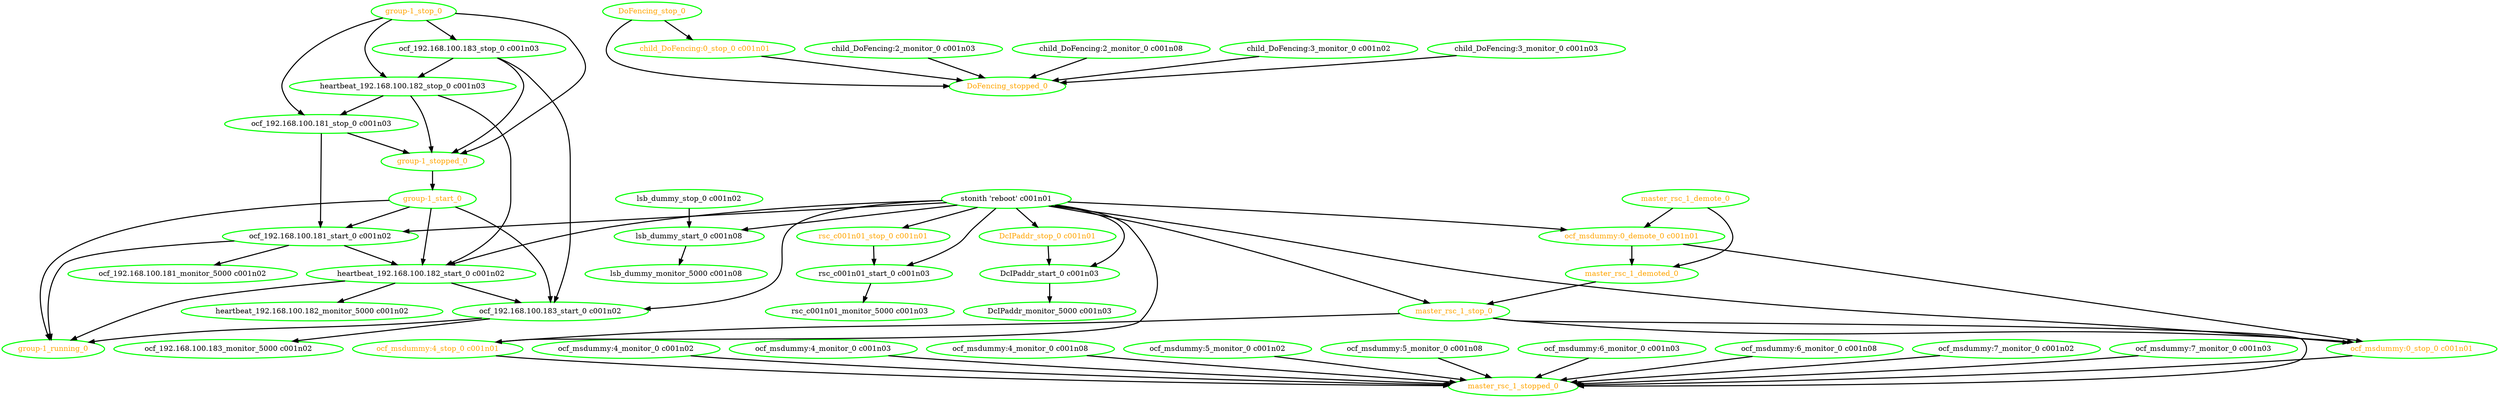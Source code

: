 digraph "g" {
"DcIPaddr_monitor_5000 c001n03" [ style=bold color="green" fontcolor="black"]
"DcIPaddr_start_0 c001n03" -> "DcIPaddr_monitor_5000 c001n03" [ style = bold]
"DcIPaddr_start_0 c001n03" [ style=bold color="green" fontcolor="black"]
"DcIPaddr_stop_0 c001n01" -> "DcIPaddr_start_0 c001n03" [ style = bold]
"DcIPaddr_stop_0 c001n01" [ style=bold color="green" fontcolor="orange"]
"DoFencing_stop_0" -> "DoFencing_stopped_0" [ style = bold]
"DoFencing_stop_0" -> "child_DoFencing:0_stop_0 c001n01" [ style = bold]
"DoFencing_stop_0" [ style=bold color="green" fontcolor="orange"]
"DoFencing_stopped_0" [ style=bold color="green" fontcolor="orange"]
"child_DoFencing:0_stop_0 c001n01" -> "DoFencing_stopped_0" [ style = bold]
"child_DoFencing:0_stop_0 c001n01" [ style=bold color="green" fontcolor="orange"]
"child_DoFencing:2_monitor_0 c001n03" -> "DoFencing_stopped_0" [ style = bold]
"child_DoFencing:2_monitor_0 c001n03" [ style=bold color="green" fontcolor="black"]
"child_DoFencing:2_monitor_0 c001n08" -> "DoFencing_stopped_0" [ style = bold]
"child_DoFencing:2_monitor_0 c001n08" [ style=bold color="green" fontcolor="black"]
"child_DoFencing:3_monitor_0 c001n02" -> "DoFencing_stopped_0" [ style = bold]
"child_DoFencing:3_monitor_0 c001n02" [ style=bold color="green" fontcolor="black"]
"child_DoFencing:3_monitor_0 c001n03" -> "DoFencing_stopped_0" [ style = bold]
"child_DoFencing:3_monitor_0 c001n03" [ style=bold color="green" fontcolor="black"]
"group-1_running_0" [ style=bold color="green" fontcolor="orange"]
"group-1_start_0" -> "group-1_running_0" [ style = bold]
"group-1_start_0" -> "heartbeat_192.168.100.182_start_0 c001n02" [ style = bold]
"group-1_start_0" -> "ocf_192.168.100.181_start_0 c001n02" [ style = bold]
"group-1_start_0" -> "ocf_192.168.100.183_start_0 c001n02" [ style = bold]
"group-1_start_0" [ style=bold color="green" fontcolor="orange"]
"group-1_stop_0" -> "group-1_stopped_0" [ style = bold]
"group-1_stop_0" -> "heartbeat_192.168.100.182_stop_0 c001n03" [ style = bold]
"group-1_stop_0" -> "ocf_192.168.100.181_stop_0 c001n03" [ style = bold]
"group-1_stop_0" -> "ocf_192.168.100.183_stop_0 c001n03" [ style = bold]
"group-1_stop_0" [ style=bold color="green" fontcolor="orange"]
"group-1_stopped_0" -> "group-1_start_0" [ style = bold]
"group-1_stopped_0" [ style=bold color="green" fontcolor="orange"]
"heartbeat_192.168.100.182_monitor_5000 c001n02" [ style=bold color="green" fontcolor="black"]
"heartbeat_192.168.100.182_start_0 c001n02" -> "group-1_running_0" [ style = bold]
"heartbeat_192.168.100.182_start_0 c001n02" -> "heartbeat_192.168.100.182_monitor_5000 c001n02" [ style = bold]
"heartbeat_192.168.100.182_start_0 c001n02" -> "ocf_192.168.100.183_start_0 c001n02" [ style = bold]
"heartbeat_192.168.100.182_start_0 c001n02" [ style=bold color="green" fontcolor="black"]
"heartbeat_192.168.100.182_stop_0 c001n03" -> "group-1_stopped_0" [ style = bold]
"heartbeat_192.168.100.182_stop_0 c001n03" -> "heartbeat_192.168.100.182_start_0 c001n02" [ style = bold]
"heartbeat_192.168.100.182_stop_0 c001n03" -> "ocf_192.168.100.181_stop_0 c001n03" [ style = bold]
"heartbeat_192.168.100.182_stop_0 c001n03" [ style=bold color="green" fontcolor="black"]
"lsb_dummy_monitor_5000 c001n08" [ style=bold color="green" fontcolor="black"]
"lsb_dummy_start_0 c001n08" -> "lsb_dummy_monitor_5000 c001n08" [ style = bold]
"lsb_dummy_start_0 c001n08" [ style=bold color="green" fontcolor="black"]
"lsb_dummy_stop_0 c001n02" -> "lsb_dummy_start_0 c001n08" [ style = bold]
"lsb_dummy_stop_0 c001n02" [ style=bold color="green" fontcolor="black"]
"master_rsc_1_demote_0" -> "master_rsc_1_demoted_0" [ style = bold]
"master_rsc_1_demote_0" -> "ocf_msdummy:0_demote_0 c001n01" [ style = bold]
"master_rsc_1_demote_0" [ style=bold color="green" fontcolor="orange"]
"master_rsc_1_demoted_0" -> "master_rsc_1_stop_0" [ style = bold]
"master_rsc_1_demoted_0" [ style=bold color="green" fontcolor="orange"]
"master_rsc_1_stop_0" -> "master_rsc_1_stopped_0" [ style = bold]
"master_rsc_1_stop_0" -> "ocf_msdummy:0_stop_0 c001n01" [ style = bold]
"master_rsc_1_stop_0" -> "ocf_msdummy:4_stop_0 c001n01" [ style = bold]
"master_rsc_1_stop_0" [ style=bold color="green" fontcolor="orange"]
"master_rsc_1_stopped_0" [ style=bold color="green" fontcolor="orange"]
"ocf_192.168.100.181_monitor_5000 c001n02" [ style=bold color="green" fontcolor="black"]
"ocf_192.168.100.181_start_0 c001n02" -> "group-1_running_0" [ style = bold]
"ocf_192.168.100.181_start_0 c001n02" -> "heartbeat_192.168.100.182_start_0 c001n02" [ style = bold]
"ocf_192.168.100.181_start_0 c001n02" -> "ocf_192.168.100.181_monitor_5000 c001n02" [ style = bold]
"ocf_192.168.100.181_start_0 c001n02" [ style=bold color="green" fontcolor="black"]
"ocf_192.168.100.181_stop_0 c001n03" -> "group-1_stopped_0" [ style = bold]
"ocf_192.168.100.181_stop_0 c001n03" -> "ocf_192.168.100.181_start_0 c001n02" [ style = bold]
"ocf_192.168.100.181_stop_0 c001n03" [ style=bold color="green" fontcolor="black"]
"ocf_192.168.100.183_monitor_5000 c001n02" [ style=bold color="green" fontcolor="black"]
"ocf_192.168.100.183_start_0 c001n02" -> "group-1_running_0" [ style = bold]
"ocf_192.168.100.183_start_0 c001n02" -> "ocf_192.168.100.183_monitor_5000 c001n02" [ style = bold]
"ocf_192.168.100.183_start_0 c001n02" [ style=bold color="green" fontcolor="black"]
"ocf_192.168.100.183_stop_0 c001n03" -> "group-1_stopped_0" [ style = bold]
"ocf_192.168.100.183_stop_0 c001n03" -> "heartbeat_192.168.100.182_stop_0 c001n03" [ style = bold]
"ocf_192.168.100.183_stop_0 c001n03" -> "ocf_192.168.100.183_start_0 c001n02" [ style = bold]
"ocf_192.168.100.183_stop_0 c001n03" [ style=bold color="green" fontcolor="black"]
"ocf_msdummy:0_demote_0 c001n01" -> "master_rsc_1_demoted_0" [ style = bold]
"ocf_msdummy:0_demote_0 c001n01" -> "ocf_msdummy:0_stop_0 c001n01" [ style = bold]
"ocf_msdummy:0_demote_0 c001n01" [ style=bold color="green" fontcolor="orange"]
"ocf_msdummy:0_stop_0 c001n01" -> "master_rsc_1_stopped_0" [ style = bold]
"ocf_msdummy:0_stop_0 c001n01" [ style=bold color="green" fontcolor="orange"]
"ocf_msdummy:4_monitor_0 c001n02" -> "master_rsc_1_stopped_0" [ style = bold]
"ocf_msdummy:4_monitor_0 c001n02" [ style=bold color="green" fontcolor="black"]
"ocf_msdummy:4_monitor_0 c001n03" -> "master_rsc_1_stopped_0" [ style = bold]
"ocf_msdummy:4_monitor_0 c001n03" [ style=bold color="green" fontcolor="black"]
"ocf_msdummy:4_monitor_0 c001n08" -> "master_rsc_1_stopped_0" [ style = bold]
"ocf_msdummy:4_monitor_0 c001n08" [ style=bold color="green" fontcolor="black"]
"ocf_msdummy:4_stop_0 c001n01" -> "master_rsc_1_stopped_0" [ style = bold]
"ocf_msdummy:4_stop_0 c001n01" [ style=bold color="green" fontcolor="orange"]
"ocf_msdummy:5_monitor_0 c001n02" -> "master_rsc_1_stopped_0" [ style = bold]
"ocf_msdummy:5_monitor_0 c001n02" [ style=bold color="green" fontcolor="black"]
"ocf_msdummy:5_monitor_0 c001n08" -> "master_rsc_1_stopped_0" [ style = bold]
"ocf_msdummy:5_monitor_0 c001n08" [ style=bold color="green" fontcolor="black"]
"ocf_msdummy:6_monitor_0 c001n03" -> "master_rsc_1_stopped_0" [ style = bold]
"ocf_msdummy:6_monitor_0 c001n03" [ style=bold color="green" fontcolor="black"]
"ocf_msdummy:6_monitor_0 c001n08" -> "master_rsc_1_stopped_0" [ style = bold]
"ocf_msdummy:6_monitor_0 c001n08" [ style=bold color="green" fontcolor="black"]
"ocf_msdummy:7_monitor_0 c001n02" -> "master_rsc_1_stopped_0" [ style = bold]
"ocf_msdummy:7_monitor_0 c001n02" [ style=bold color="green" fontcolor="black"]
"ocf_msdummy:7_monitor_0 c001n03" -> "master_rsc_1_stopped_0" [ style = bold]
"ocf_msdummy:7_monitor_0 c001n03" [ style=bold color="green" fontcolor="black"]
"rsc_c001n01_monitor_5000 c001n03" [ style=bold color="green" fontcolor="black"]
"rsc_c001n01_start_0 c001n03" -> "rsc_c001n01_monitor_5000 c001n03" [ style = bold]
"rsc_c001n01_start_0 c001n03" [ style=bold color="green" fontcolor="black"]
"rsc_c001n01_stop_0 c001n01" -> "rsc_c001n01_start_0 c001n03" [ style = bold]
"rsc_c001n01_stop_0 c001n01" [ style=bold color="green" fontcolor="orange"]
"stonith 'reboot' c001n01" -> "DcIPaddr_start_0 c001n03" [ style = bold]
"stonith 'reboot' c001n01" -> "DcIPaddr_stop_0 c001n01" [ style = bold]
"stonith 'reboot' c001n01" -> "heartbeat_192.168.100.182_start_0 c001n02" [ style = bold]
"stonith 'reboot' c001n01" -> "lsb_dummy_start_0 c001n08" [ style = bold]
"stonith 'reboot' c001n01" -> "master_rsc_1_stop_0" [ style = bold]
"stonith 'reboot' c001n01" -> "ocf_192.168.100.181_start_0 c001n02" [ style = bold]
"stonith 'reboot' c001n01" -> "ocf_192.168.100.183_start_0 c001n02" [ style = bold]
"stonith 'reboot' c001n01" -> "ocf_msdummy:0_demote_0 c001n01" [ style = bold]
"stonith 'reboot' c001n01" -> "ocf_msdummy:0_stop_0 c001n01" [ style = bold]
"stonith 'reboot' c001n01" -> "ocf_msdummy:4_stop_0 c001n01" [ style = bold]
"stonith 'reboot' c001n01" -> "rsc_c001n01_start_0 c001n03" [ style = bold]
"stonith 'reboot' c001n01" -> "rsc_c001n01_stop_0 c001n01" [ style = bold]
"stonith 'reboot' c001n01" [ style=bold color="green" fontcolor="black"]
}
